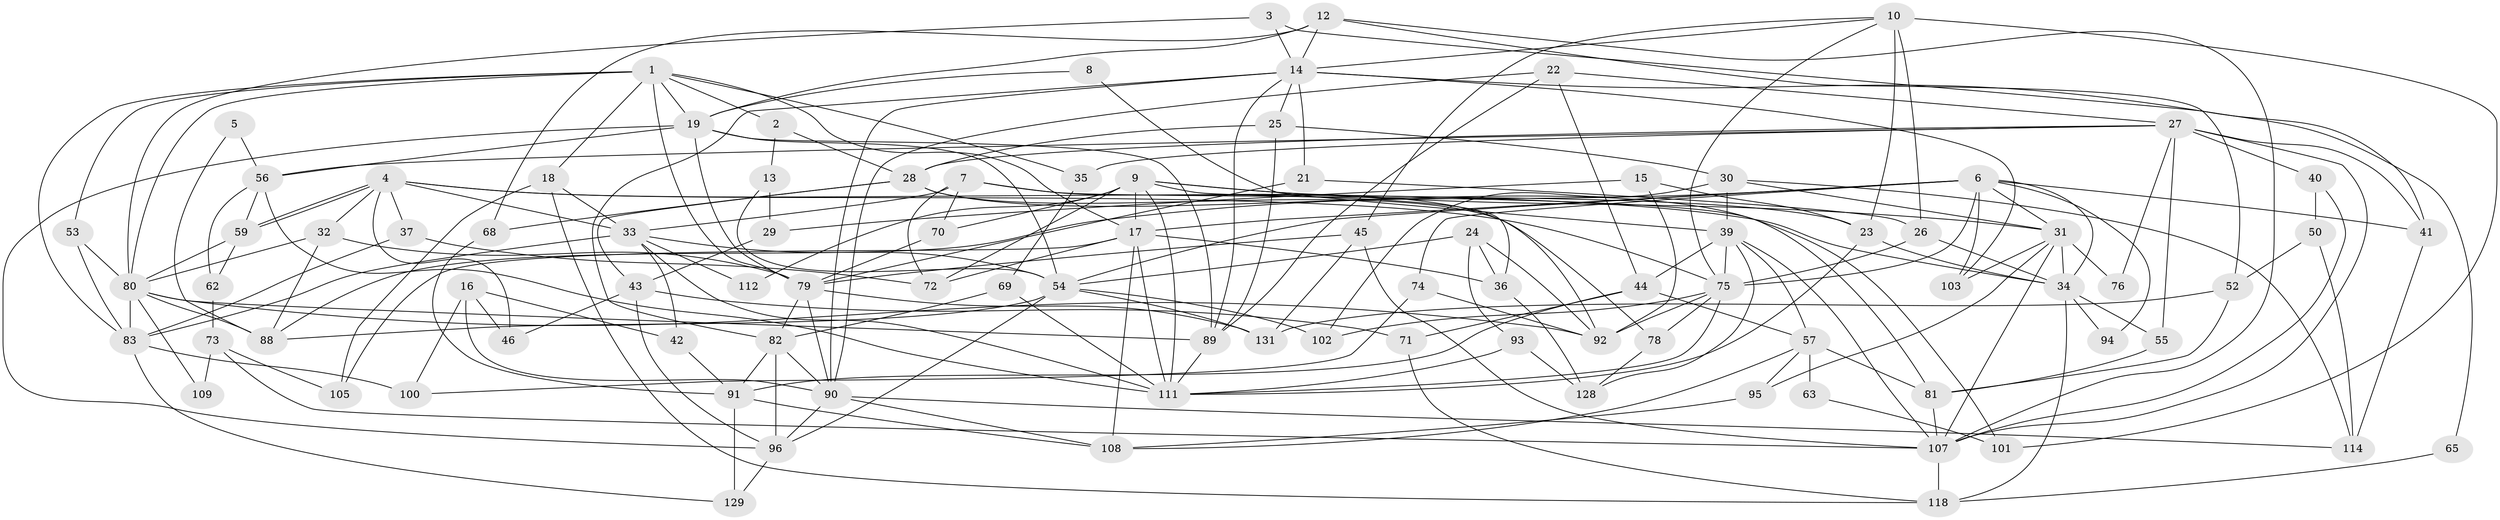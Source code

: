 // Generated by graph-tools (version 1.1) at 2025/23/03/03/25 07:23:57]
// undirected, 93 vertices, 224 edges
graph export_dot {
graph [start="1"]
  node [color=gray90,style=filled];
  1 [super="+84"];
  2;
  3;
  4 [super="+38"];
  5;
  6 [super="+125"];
  7;
  8;
  9 [super="+11"];
  10 [super="+85"];
  12 [super="+133"];
  13;
  14 [super="+20"];
  15;
  16 [super="+106"];
  17 [super="+123"];
  18;
  19 [super="+47"];
  21 [super="+64"];
  22;
  23 [super="+77"];
  24;
  25;
  26 [super="+58"];
  27 [super="+99"];
  28 [super="+117"];
  29;
  30 [super="+121"];
  31 [super="+60"];
  32 [super="+48"];
  33 [super="+67"];
  34 [super="+120"];
  35;
  36;
  37 [super="+49"];
  39 [super="+134"];
  40;
  41;
  42;
  43 [super="+87"];
  44;
  45;
  46;
  50 [super="+51"];
  52;
  53;
  54 [super="+61"];
  55;
  56 [super="+66"];
  57 [super="+130"];
  59;
  62;
  63;
  65;
  68 [super="+104"];
  69;
  70;
  71;
  72;
  73;
  74;
  75 [super="+113"];
  76;
  78;
  79 [super="+110"];
  80 [super="+86"];
  81;
  82;
  83 [super="+116"];
  88 [super="+127"];
  89 [super="+124"];
  90 [super="+98"];
  91 [super="+132"];
  92 [super="+97"];
  93;
  94;
  95 [super="+122"];
  96;
  100;
  101;
  102;
  103 [super="+126"];
  105;
  107 [super="+115"];
  108;
  109;
  111 [super="+119"];
  112;
  114;
  118;
  128;
  129;
  131;
  1 -- 79;
  1 -- 2;
  1 -- 18;
  1 -- 53;
  1 -- 17;
  1 -- 35;
  1 -- 19;
  1 -- 83;
  1 -- 80;
  2 -- 28;
  2 -- 13;
  3 -- 41;
  3 -- 14;
  3 -- 80;
  4 -- 59;
  4 -- 59;
  4 -- 37;
  4 -- 75;
  4 -- 46;
  4 -- 33;
  4 -- 34;
  4 -- 32;
  5 -- 88;
  5 -- 56;
  6 -- 34;
  6 -- 41;
  6 -- 74;
  6 -- 75;
  6 -- 54;
  6 -- 94;
  6 -- 31;
  6 -- 103;
  6 -- 88;
  6 -- 17;
  7 -- 70;
  7 -- 81;
  7 -- 33;
  7 -- 72;
  7 -- 92;
  8 -- 39;
  8 -- 19;
  9 -- 23;
  9 -- 72;
  9 -- 112;
  9 -- 31;
  9 -- 17;
  9 -- 36;
  9 -- 70;
  9 -- 111;
  10 -- 23;
  10 -- 26;
  10 -- 101;
  10 -- 45;
  10 -- 75;
  10 -- 14;
  12 -- 52;
  12 -- 14;
  12 -- 107;
  12 -- 19;
  12 -- 68;
  13 -- 54;
  13 -- 29;
  14 -- 90;
  14 -- 82;
  14 -- 25;
  14 -- 89;
  14 -- 65;
  14 -- 21;
  14 -- 103;
  15 -- 29;
  15 -- 23;
  15 -- 92;
  16 -- 100;
  16 -- 90;
  16 -- 42;
  16 -- 46;
  17 -- 72;
  17 -- 36;
  17 -- 105;
  17 -- 108;
  17 -- 111;
  18 -- 33;
  18 -- 105;
  18 -- 118;
  19 -- 56;
  19 -- 79 [weight=2];
  19 -- 89;
  19 -- 96;
  19 -- 54;
  21 -- 26;
  21 -- 79;
  22 -- 90;
  22 -- 44;
  22 -- 89;
  22 -- 27;
  23 -- 111;
  23 -- 34;
  24 -- 36;
  24 -- 93;
  24 -- 54;
  24 -- 92;
  25 -- 28;
  25 -- 30;
  25 -- 89;
  26 -- 75;
  26 -- 34;
  27 -- 41;
  27 -- 28;
  27 -- 35;
  27 -- 40;
  27 -- 55;
  27 -- 56;
  27 -- 76;
  27 -- 107;
  28 -- 78;
  28 -- 101;
  28 -- 43;
  28 -- 68;
  29 -- 43;
  30 -- 114;
  30 -- 102;
  30 -- 31;
  30 -- 39;
  31 -- 34;
  31 -- 103;
  31 -- 107;
  31 -- 76;
  31 -- 95;
  32 -- 80;
  32 -- 79;
  32 -- 88;
  33 -- 42;
  33 -- 83;
  33 -- 112;
  33 -- 54;
  33 -- 111;
  34 -- 118;
  34 -- 55;
  34 -- 94;
  35 -- 69;
  36 -- 128;
  37 -- 72;
  37 -- 83;
  39 -- 44;
  39 -- 128;
  39 -- 75;
  39 -- 57;
  39 -- 107;
  40 -- 107;
  40 -- 50;
  41 -- 114;
  42 -- 91;
  43 -- 96;
  43 -- 46;
  43 -- 71;
  44 -- 57;
  44 -- 71;
  44 -- 91;
  45 -- 131;
  45 -- 79;
  45 -- 107;
  50 -- 114;
  50 -- 52;
  52 -- 81;
  52 -- 131;
  53 -- 83;
  53 -- 80;
  54 -- 96;
  54 -- 131;
  54 -- 102;
  54 -- 88;
  55 -- 81;
  56 -- 59;
  56 -- 62;
  56 -- 111;
  57 -- 108;
  57 -- 95;
  57 -- 81;
  57 -- 63;
  59 -- 62;
  59 -- 80;
  62 -- 73;
  63 -- 101;
  65 -- 118;
  68 -- 91;
  69 -- 82;
  69 -- 111;
  70 -- 79;
  71 -- 118;
  73 -- 105;
  73 -- 109;
  73 -- 107;
  74 -- 92;
  74 -- 100;
  75 -- 78;
  75 -- 92;
  75 -- 102;
  75 -- 111;
  78 -- 128;
  79 -- 131;
  79 -- 82;
  79 -- 90;
  80 -- 89;
  80 -- 88 [weight=2];
  80 -- 92;
  80 -- 83;
  80 -- 109;
  81 -- 107;
  82 -- 90;
  82 -- 96;
  82 -- 91;
  83 -- 100;
  83 -- 129;
  89 -- 111;
  90 -- 96;
  90 -- 108;
  90 -- 114;
  91 -- 108;
  91 -- 129;
  93 -- 128;
  93 -- 111;
  95 -- 108;
  96 -- 129;
  107 -- 118;
}
